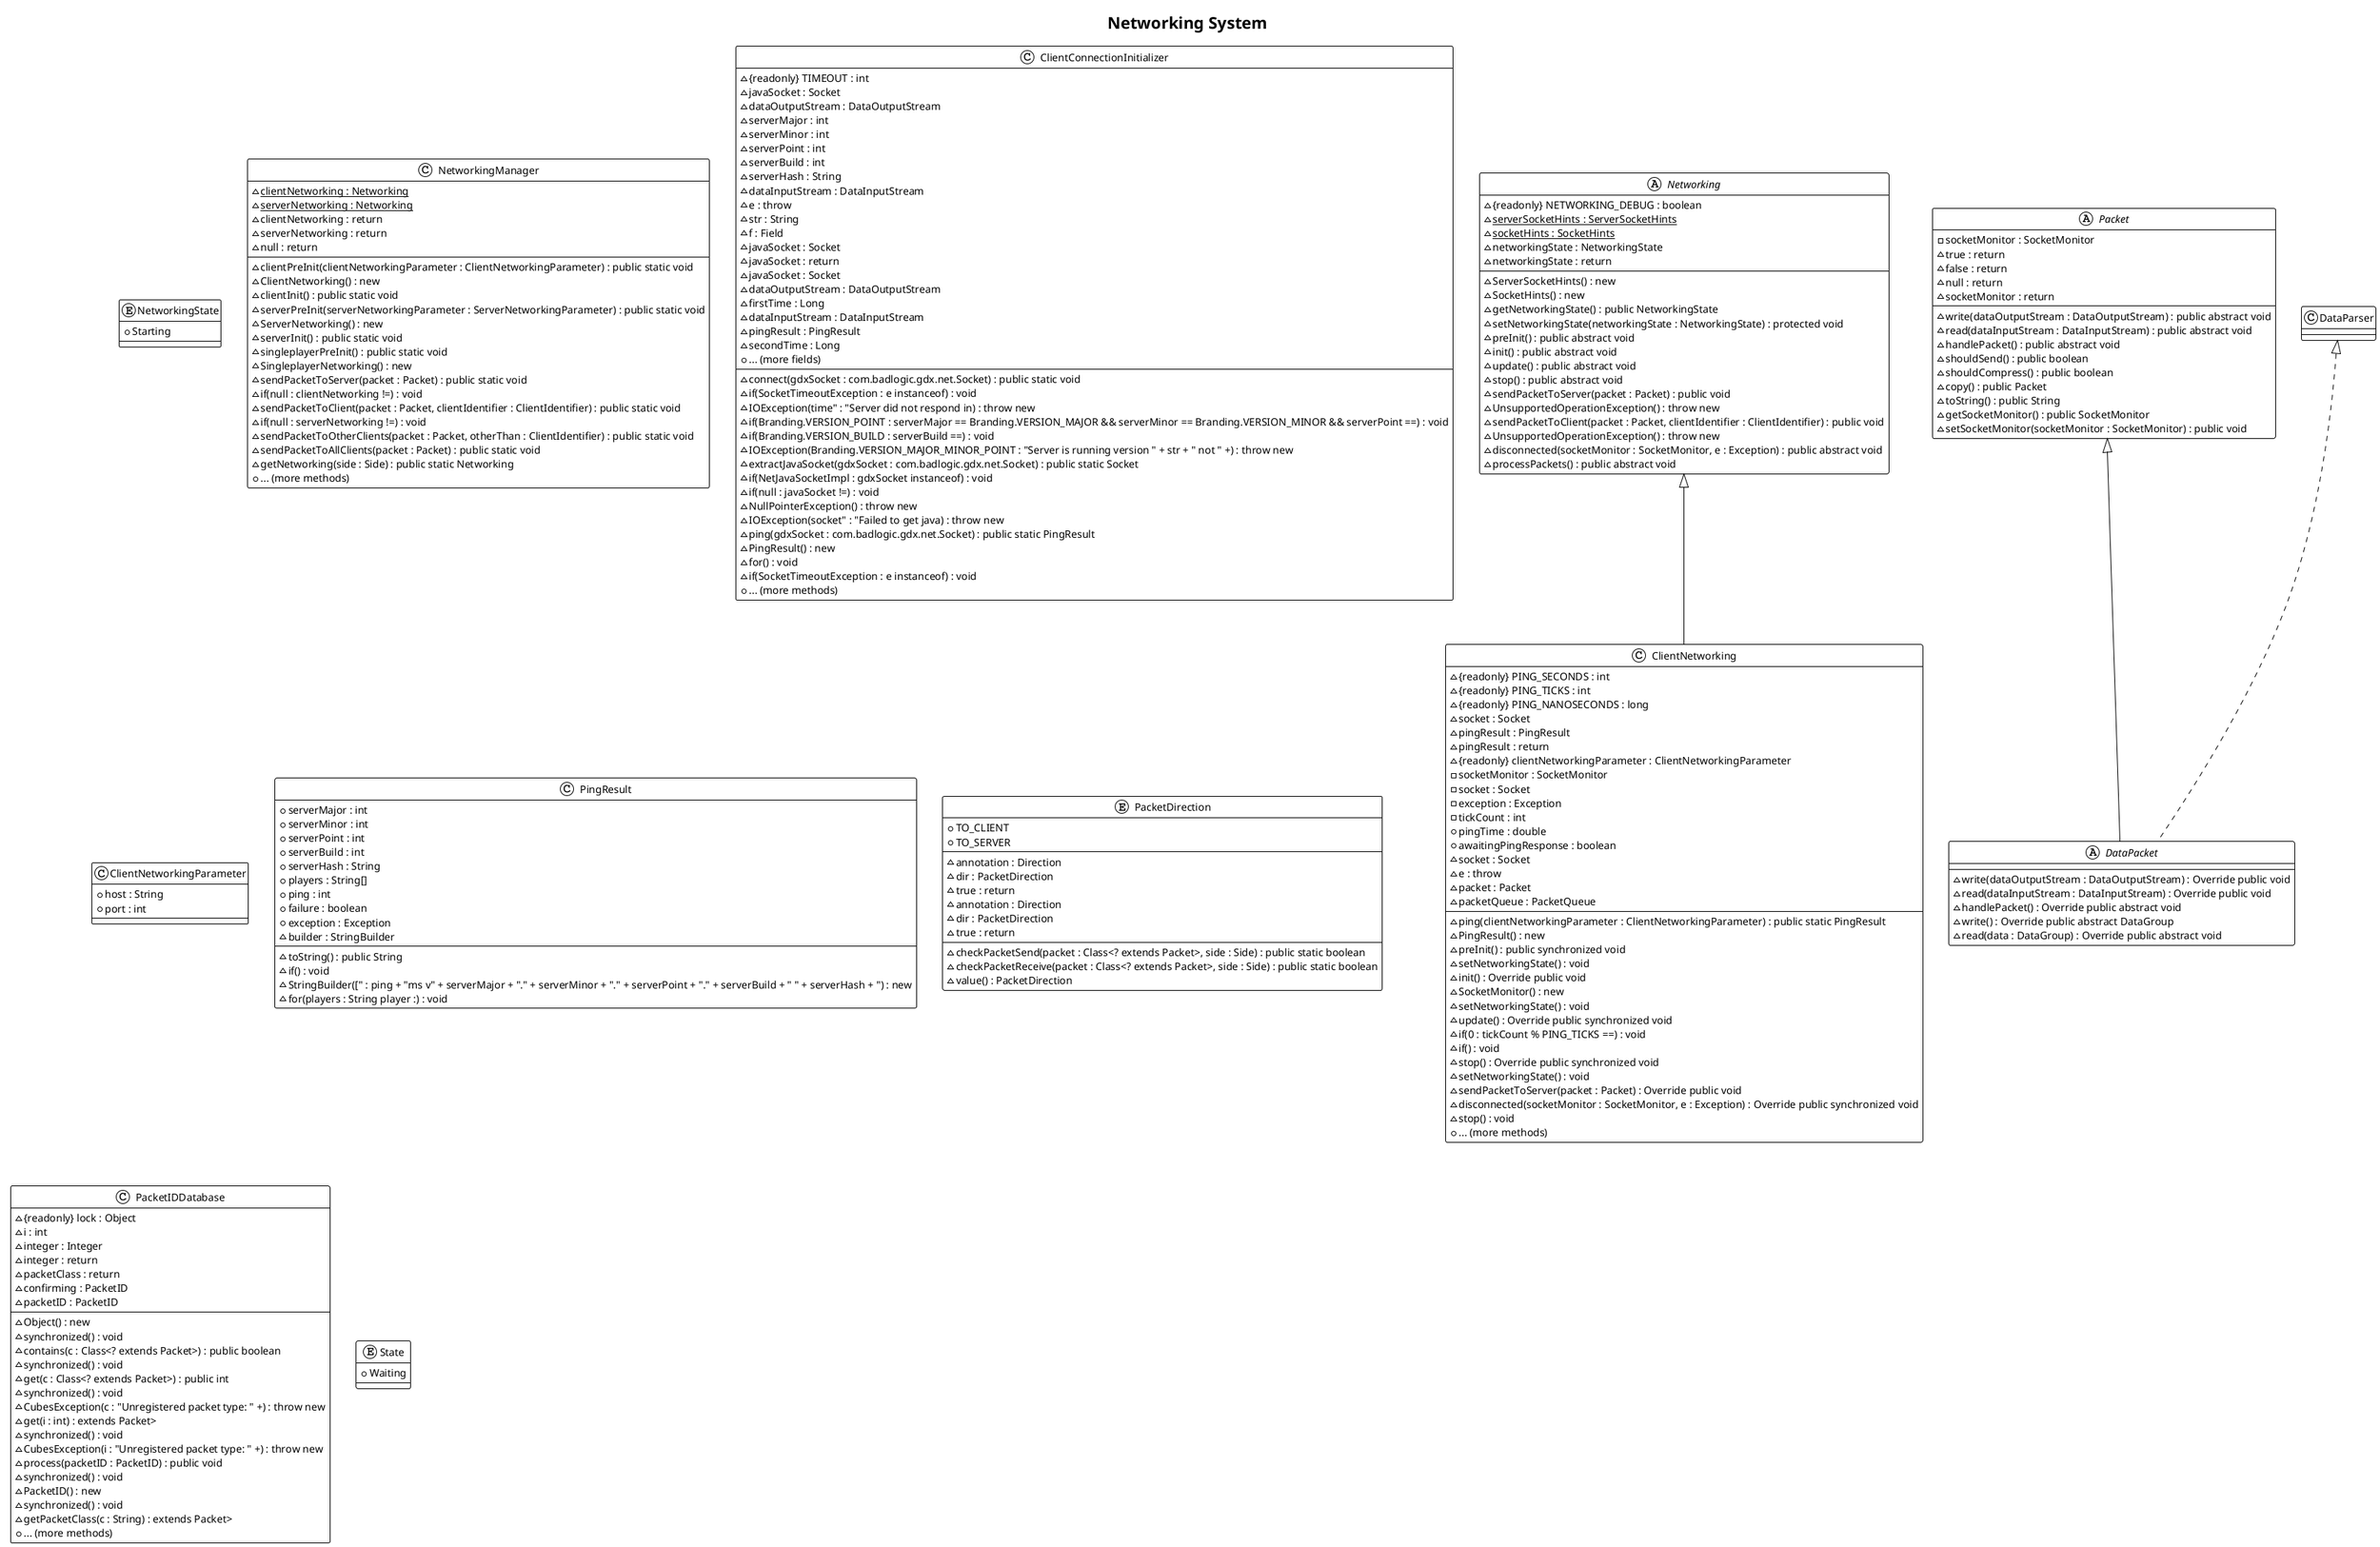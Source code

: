 @startuml Networking_System
!theme plain
title Networking System

    abstract class Networking {
        ~{readonly} NETWORKING_DEBUG : boolean
        ~{static} serverSocketHints : ServerSocketHints
        ~{static} socketHints : SocketHints
        ~networkingState : NetworkingState
        ~networkingState : return
        --
        ~ServerSocketHints() : new
        ~SocketHints() : new
        ~getNetworkingState() : public NetworkingState
        ~setNetworkingState(networkingState : NetworkingState) : protected void
        ~preInit() : public abstract void
        ~init() : public abstract void
        ~update() : public abstract void
        ~stop() : public abstract void
        ~sendPacketToServer(packet : Packet) : public void
        ~UnsupportedOperationException() : throw new
        ~sendPacketToClient(packet : Packet, clientIdentifier : ClientIdentifier) : public void
        ~UnsupportedOperationException() : throw new
        ~disconnected(socketMonitor : SocketMonitor, e : Exception) : public abstract void
        ~processPackets() : public abstract void
    }
    enum NetworkingState {
        +Starting
    }
    class NetworkingManager {
        ~{static} clientNetworking : Networking
        ~{static} serverNetworking : Networking
        ~clientNetworking : return
        ~serverNetworking : return
        ~null : return
        --
        ~clientPreInit(clientNetworkingParameter : ClientNetworkingParameter) : public static void
        ~ClientNetworking() : new
        ~clientInit() : public static void
        ~serverPreInit(serverNetworkingParameter : ServerNetworkingParameter) : public static void
        ~ServerNetworking() : new
        ~serverInit() : public static void
        ~singleplayerPreInit() : public static void
        ~SingleplayerNetworking() : new
        ~sendPacketToServer(packet : Packet) : public static void
        ~if(null : clientNetworking !=) : void
        ~sendPacketToClient(packet : Packet, clientIdentifier : ClientIdentifier) : public static void
        ~if(null : serverNetworking !=) : void
        ~sendPacketToOtherClients(packet : Packet, otherThan : ClientIdentifier) : public static void
        ~sendPacketToAllClients(packet : Packet) : public static void
        ~getNetworking(side : Side) : public static Networking
        +... (more methods)
    }
    class ClientConnectionInitializer {
        ~{readonly} TIMEOUT : int
        ~javaSocket : Socket
        ~dataOutputStream : DataOutputStream
        ~serverMajor : int
        ~serverMinor : int
        ~serverPoint : int
        ~serverBuild : int
        ~serverHash : String
        ~dataInputStream : DataInputStream
        ~e : throw
        ~str : String
        ~f : Field
        ~javaSocket : Socket
        ~javaSocket : return
        ~javaSocket : Socket
        ~dataOutputStream : DataOutputStream
        ~firstTime : Long
        ~dataInputStream : DataInputStream
        ~pingResult : PingResult
        ~secondTime : Long
        +... (more fields)
        --
        ~connect(gdxSocket : com.badlogic.gdx.net.Socket) : public static void
        ~if(SocketTimeoutException : e instanceof) : void
        ~IOException(time" : "Server did not respond in) : throw new
        ~if(Branding.VERSION_POINT : serverMajor == Branding.VERSION_MAJOR && serverMinor == Branding.VERSION_MINOR && serverPoint ==) : void
        ~if(Branding.VERSION_BUILD : serverBuild ==) : void
        ~IOException(Branding.VERSION_MAJOR_MINOR_POINT : "Server is running version " + str + " not " +) : throw new
        ~extractJavaSocket(gdxSocket : com.badlogic.gdx.net.Socket) : public static Socket
        ~if(NetJavaSocketImpl : gdxSocket instanceof) : void
        ~if(null : javaSocket !=) : void
        ~NullPointerException() : throw new
        ~IOException(socket" : "Failed to get java) : throw new
        ~ping(gdxSocket : com.badlogic.gdx.net.Socket) : public static PingResult
        ~PingResult() : new
        ~for() : void
        ~if(SocketTimeoutException : e instanceof) : void
        +... (more methods)
    }
    class ClientNetworking {
        ~{readonly} PING_SECONDS : int
        ~{readonly} PING_TICKS : int
        ~{readonly} PING_NANOSECONDS : long
        ~socket : Socket
        ~pingResult : PingResult
        ~pingResult : return
        ~{readonly} clientNetworkingParameter : ClientNetworkingParameter
        -socketMonitor : SocketMonitor
        -socket : Socket
        -exception : Exception
        -tickCount : int
        +pingTime : double
        +awaitingPingResponse : boolean
        ~socket : Socket
        ~e : throw
        ~packet : Packet
        ~packetQueue : PacketQueue
        --
        ~ping(clientNetworkingParameter : ClientNetworkingParameter) : public static PingResult
        ~PingResult() : new
        ~preInit() : public synchronized void
        ~setNetworkingState() : void
        ~init() : Override public void
        ~SocketMonitor() : new
        ~setNetworkingState() : void
        ~update() : Override public synchronized void
        ~if(0 : tickCount % PING_TICKS ==) : void
        ~if() : void
        ~stop() : Override public synchronized void
        ~setNetworkingState() : void
        ~sendPacketToServer(packet : Packet) : Override public void
        ~disconnected(socketMonitor : SocketMonitor, e : Exception) : Override public synchronized void
        ~stop() : void
        +... (more methods)
    }
    class ClientNetworkingParameter {
        +host : String
        +port : int
    }
    class PingResult {
        +serverMajor : int
        +serverMinor : int
        +serverPoint : int
        +serverBuild : int
        +serverHash : String
        +players : String[]
        +ping : int
        +failure : boolean
        +exception : Exception
        ~builder : StringBuilder
        --
        ~toString() : public String
        ~if() : void
        ~StringBuilder([" : ping + "ms v" + serverMajor + "." + serverMinor + "." + serverPoint + "." + serverBuild + " " + serverHash + ") : new
        ~for(players : String player :) : void
    }
    abstract class DataPacket {
        ~write(dataOutputStream : DataOutputStream) : Override public void
        ~read(dataInputStream : DataInputStream) : Override public void
        ~handlePacket() : Override public abstract void
        ~write() : Override public abstract DataGroup
        ~read(data : DataGroup) : Override public abstract void
    }
    abstract class Packet {
        -socketMonitor : SocketMonitor
        ~true : return
        ~false : return
        ~null : return
        ~socketMonitor : return
        --
        ~write(dataOutputStream : DataOutputStream) : public abstract void
        ~read(dataInputStream : DataInputStream) : public abstract void
        ~handlePacket() : public abstract void
        ~shouldSend() : public boolean
        ~shouldCompress() : public boolean
        ~copy() : public Packet
        ~toString() : public String
        ~getSocketMonitor() : public SocketMonitor
        ~setSocketMonitor(socketMonitor : SocketMonitor) : public void
    }
    enum PacketDirection {
        +TO_CLIENT
        +TO_SERVER
        --
        ~annotation : Direction
        ~dir : PacketDirection
        ~true : return
        ~annotation : Direction
        ~dir : PacketDirection
        ~true : return
        --
        ~checkPacketSend(packet : Class<? extends Packet>, side : Side) : public static boolean
        ~checkPacketReceive(packet : Class<? extends Packet>, side : Side) : public static boolean
        ~value() : PacketDirection
    }
    class PacketIDDatabase {
        ~{readonly} lock : Object
        ~i : int
        ~integer : Integer
        ~integer : return
        ~packetClass : return
        ~confirming : PacketID
        ~packetID : PacketID
        --
        ~Object() : new
        ~synchronized() : void
        ~contains(c : Class<? extends Packet>) : public boolean
        ~synchronized() : void
        ~get(c : Class<? extends Packet>) : public int
        ~synchronized() : void
        ~CubesException(c : "Unregistered packet type: " +) : throw new
        ~get(i : int) : extends Packet>
        ~synchronized() : void
        ~CubesException(i : "Unregistered packet type: " +) : throw new
        ~process(packetID : PacketID) : public void
        ~synchronized() : void
        ~PacketID() : new
        ~synchronized() : void
        ~getPacketClass(c : String) : extends Packet>
        +... (more methods)
    }
    enum State {
        +Waiting
    }
    Networking <|-- ClientNetworking
    Packet <|-- DataPacket
    DataParser <|.. DataPacket
@enduml
